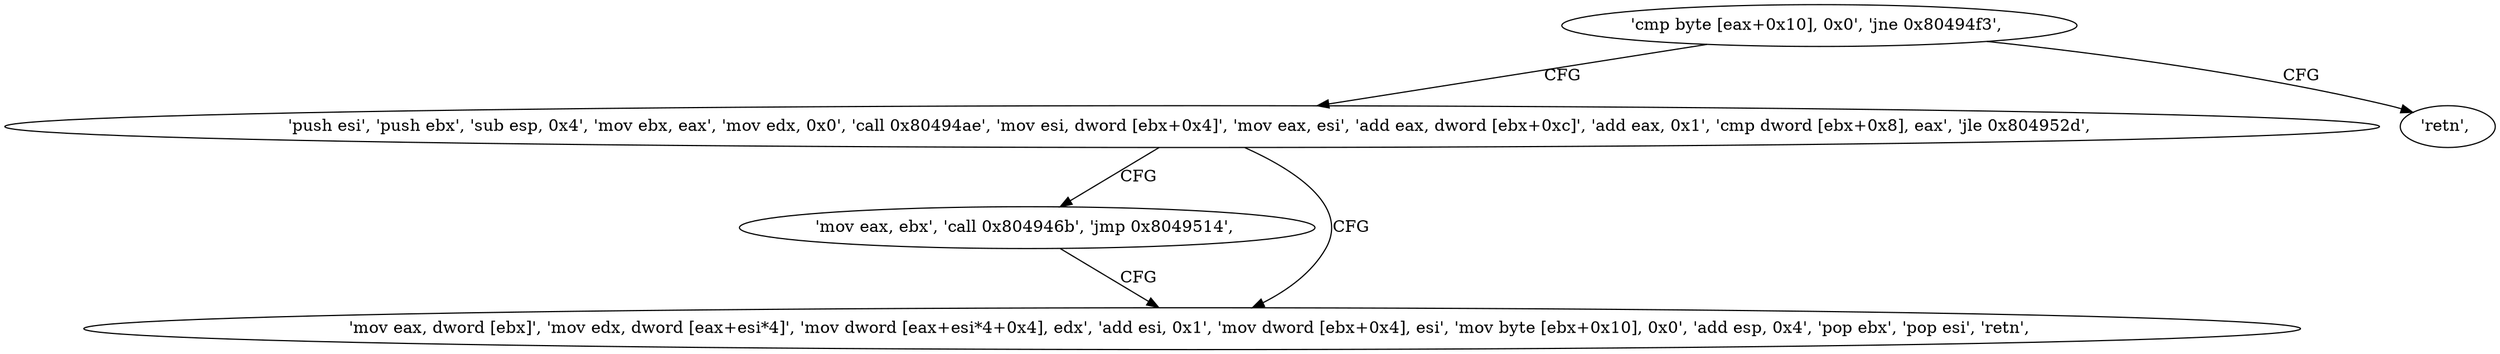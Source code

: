digraph "func" {
"134517996" [label = "'cmp byte [eax+0x10], 0x0', 'jne 0x80494f3', " ]
"134518003" [label = "'push esi', 'push ebx', 'sub esp, 0x4', 'mov ebx, eax', 'mov edx, 0x0', 'call 0x80494ae', 'mov esi, dword [ebx+0x4]', 'mov eax, esi', 'add eax, dword [ebx+0xc]', 'add eax, 0x1', 'cmp dword [ebx+0x8], eax', 'jle 0x804952d', " ]
"134518002" [label = "'retn', " ]
"134518061" [label = "'mov eax, ebx', 'call 0x804946b', 'jmp 0x8049514', " ]
"134518036" [label = "'mov eax, dword [ebx]', 'mov edx, dword [eax+esi*4]', 'mov dword [eax+esi*4+0x4], edx', 'add esi, 0x1', 'mov dword [ebx+0x4], esi', 'mov byte [ebx+0x10], 0x0', 'add esp, 0x4', 'pop ebx', 'pop esi', 'retn', " ]
"134517996" -> "134518003" [ label = "CFG" ]
"134517996" -> "134518002" [ label = "CFG" ]
"134518003" -> "134518061" [ label = "CFG" ]
"134518003" -> "134518036" [ label = "CFG" ]
"134518061" -> "134518036" [ label = "CFG" ]
}

